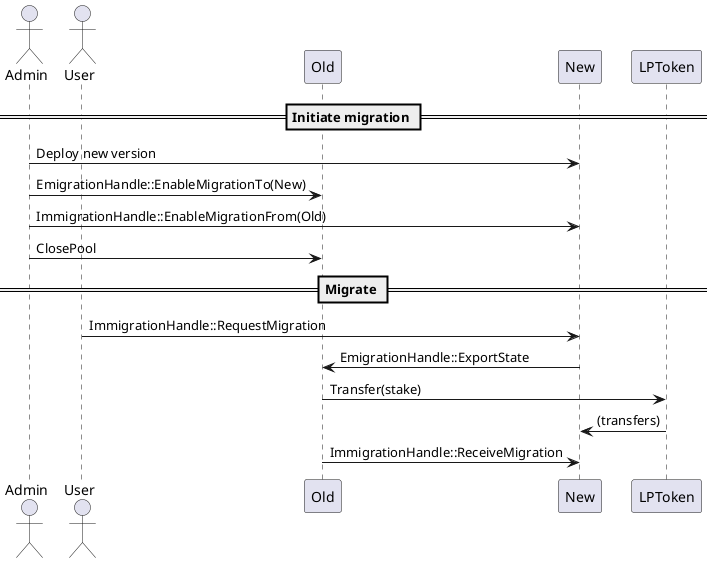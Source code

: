 @startuml

actor Admin
actor User
participant Old
participant New
participant LPToken

== Initiate migration ==
Admin -> New: Deploy new version
Admin -> Old: EmigrationHandle::EnableMigrationTo(New)
Admin -> New: ImmigrationHandle::EnableMigrationFrom(Old)
Admin -> Old: ClosePool

== Migrate ==
User -> New: ImmigrationHandle::RequestMigration
New -> Old: EmigrationHandle::ExportState
Old -> LPToken: Transfer(stake)
LPToken -> New: (transfers)
Old -> New: ImmigrationHandle::ReceiveMigration

@enduml

